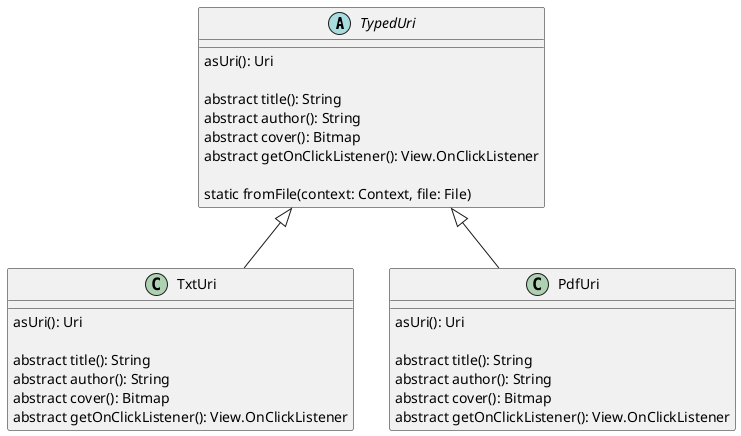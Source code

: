 @startuml
'https://plantuml.com/class-diagram

abstract class TypedUri {
    asUri(): Uri

    abstract title(): String
    abstract author(): String
    abstract cover(): Bitmap
    abstract getOnClickListener(): View.OnClickListener

    static fromFile(context: Context, file: File)
}

class TxtUri {
    asUri(): Uri

    abstract title(): String
    abstract author(): String
    abstract cover(): Bitmap
    abstract getOnClickListener(): View.OnClickListener
}

TypedUri <|-- TxtUri

class PdfUri {
    asUri(): Uri

    abstract title(): String
    abstract author(): String
    abstract cover(): Bitmap
    abstract getOnClickListener(): View.OnClickListener
}

TypedUri <|-- PdfUri

@enduml